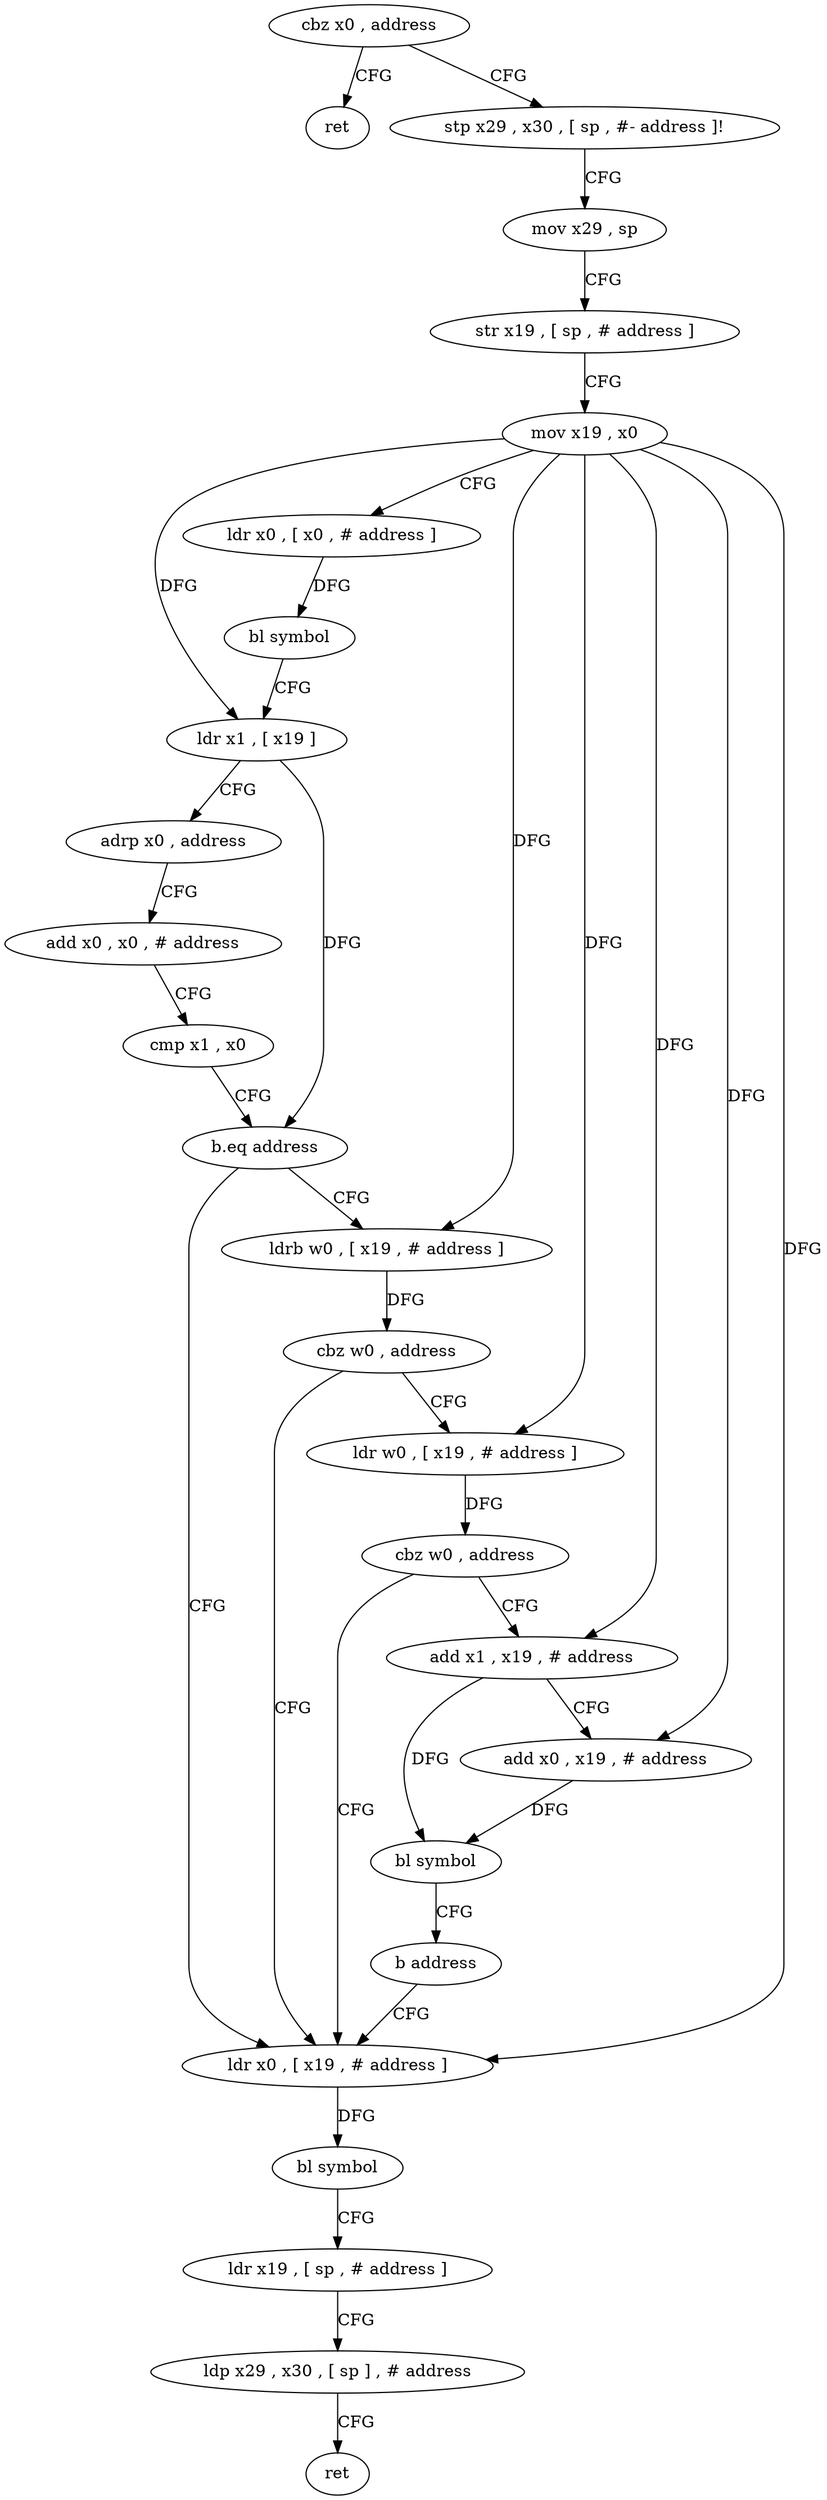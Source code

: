 digraph "func" {
"4230220" [label = "cbz x0 , address" ]
"4230320" [label = "ret" ]
"4230224" [label = "stp x29 , x30 , [ sp , #- address ]!" ]
"4230228" [label = "mov x29 , sp" ]
"4230232" [label = "str x19 , [ sp , # address ]" ]
"4230236" [label = "mov x19 , x0" ]
"4230240" [label = "ldr x0 , [ x0 , # address ]" ]
"4230244" [label = "bl symbol" ]
"4230248" [label = "ldr x1 , [ x19 ]" ]
"4230252" [label = "adrp x0 , address" ]
"4230256" [label = "add x0 , x0 , # address" ]
"4230260" [label = "cmp x1 , x0" ]
"4230264" [label = "b.eq address" ]
"4230288" [label = "ldrb w0 , [ x19 , # address ]" ]
"4230268" [label = "ldr x0 , [ x19 , # address ]" ]
"4230292" [label = "cbz w0 , address" ]
"4230296" [label = "ldr w0 , [ x19 , # address ]" ]
"4230272" [label = "bl symbol" ]
"4230276" [label = "ldr x19 , [ sp , # address ]" ]
"4230280" [label = "ldp x29 , x30 , [ sp ] , # address" ]
"4230284" [label = "ret" ]
"4230300" [label = "cbz w0 , address" ]
"4230304" [label = "add x1 , x19 , # address" ]
"4230308" [label = "add x0 , x19 , # address" ]
"4230312" [label = "bl symbol" ]
"4230316" [label = "b address" ]
"4230220" -> "4230320" [ label = "CFG" ]
"4230220" -> "4230224" [ label = "CFG" ]
"4230224" -> "4230228" [ label = "CFG" ]
"4230228" -> "4230232" [ label = "CFG" ]
"4230232" -> "4230236" [ label = "CFG" ]
"4230236" -> "4230240" [ label = "CFG" ]
"4230236" -> "4230248" [ label = "DFG" ]
"4230236" -> "4230288" [ label = "DFG" ]
"4230236" -> "4230268" [ label = "DFG" ]
"4230236" -> "4230296" [ label = "DFG" ]
"4230236" -> "4230304" [ label = "DFG" ]
"4230236" -> "4230308" [ label = "DFG" ]
"4230240" -> "4230244" [ label = "DFG" ]
"4230244" -> "4230248" [ label = "CFG" ]
"4230248" -> "4230252" [ label = "CFG" ]
"4230248" -> "4230264" [ label = "DFG" ]
"4230252" -> "4230256" [ label = "CFG" ]
"4230256" -> "4230260" [ label = "CFG" ]
"4230260" -> "4230264" [ label = "CFG" ]
"4230264" -> "4230288" [ label = "CFG" ]
"4230264" -> "4230268" [ label = "CFG" ]
"4230288" -> "4230292" [ label = "DFG" ]
"4230268" -> "4230272" [ label = "DFG" ]
"4230292" -> "4230268" [ label = "CFG" ]
"4230292" -> "4230296" [ label = "CFG" ]
"4230296" -> "4230300" [ label = "DFG" ]
"4230272" -> "4230276" [ label = "CFG" ]
"4230276" -> "4230280" [ label = "CFG" ]
"4230280" -> "4230284" [ label = "CFG" ]
"4230300" -> "4230268" [ label = "CFG" ]
"4230300" -> "4230304" [ label = "CFG" ]
"4230304" -> "4230308" [ label = "CFG" ]
"4230304" -> "4230312" [ label = "DFG" ]
"4230308" -> "4230312" [ label = "DFG" ]
"4230312" -> "4230316" [ label = "CFG" ]
"4230316" -> "4230268" [ label = "CFG" ]
}
